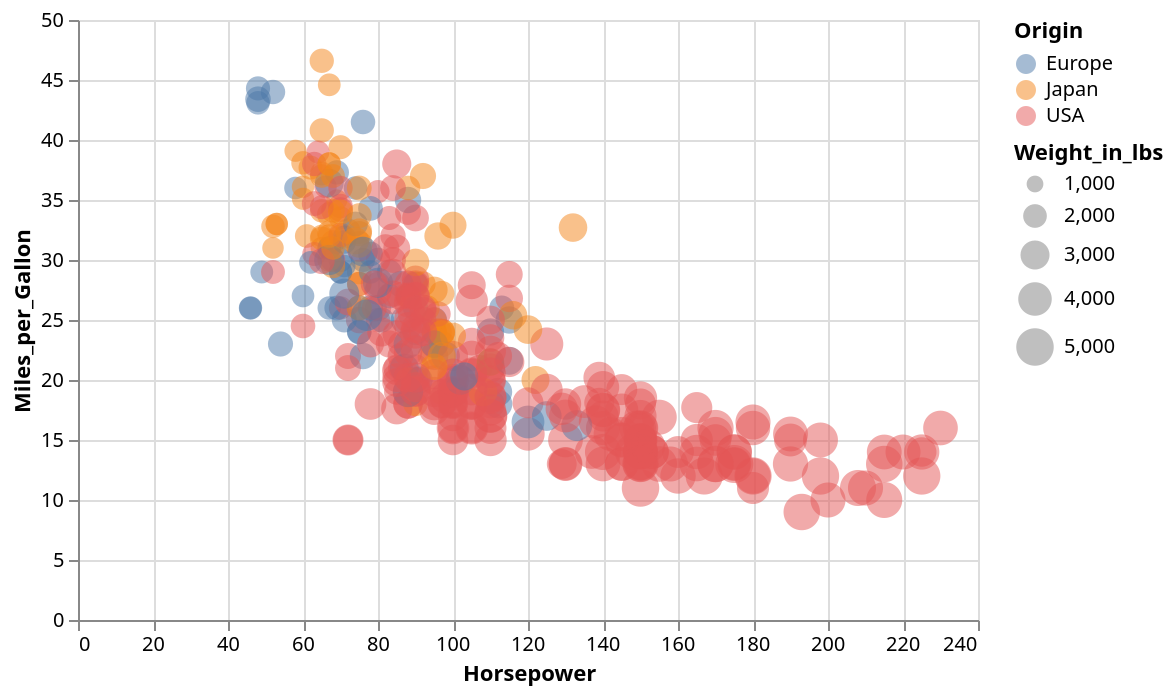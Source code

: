{"mark": "circle", "encoding": {"x": {"field": "Horsepower", "type": "quantitative"}, "y": {"field": "Miles_per_Gallon", "type": "quantitative"}, "color": {"field": "Origin", "type": "nominal"}, "size": {"field": "Weight_in_lbs", "type": "quantitative"}, "opacity": {"value": 0.5}}, "$schema": "https://vega.github.io/schema/vega-lite/v2.json", "width": 450, "height": 300, "selection": {"grid": {"type": "interval", "bind": "scales"}}, "data": {"values": [{"Horsepower": 130.0, "Miles_per_Gallon": 18.0, "Origin": "USA", "Weight_in_lbs": 3504}, {"Horsepower": 165.0, "Miles_per_Gallon": 15.0, "Origin": "USA", "Weight_in_lbs": 3693}, {"Horsepower": 150.0, "Miles_per_Gallon": 18.0, "Origin": "USA", "Weight_in_lbs": 3436}, {"Horsepower": 150.0, "Miles_per_Gallon": 16.0, "Origin": "USA", "Weight_in_lbs": 3433}, {"Horsepower": 140.0, "Miles_per_Gallon": 17.0, "Origin": "USA", "Weight_in_lbs": 3449}, {"Horsepower": 198.0, "Miles_per_Gallon": 15.0, "Origin": "USA", "Weight_in_lbs": 4341}, {"Horsepower": 220.0, "Miles_per_Gallon": 14.0, "Origin": "USA", "Weight_in_lbs": 4354}, {"Horsepower": 215.0, "Miles_per_Gallon": 14.0, "Origin": "USA", "Weight_in_lbs": 4312}, {"Horsepower": 225.0, "Miles_per_Gallon": 14.0, "Origin": "USA", "Weight_in_lbs": 4425}, {"Horsepower": 190.0, "Miles_per_Gallon": 15.0, "Origin": "USA", "Weight_in_lbs": 3850}, {"Horsepower": 115.0, "Miles_per_Gallon": null, "Origin": "Europe", "Weight_in_lbs": 3090}, {"Horsepower": 165.0, "Miles_per_Gallon": null, "Origin": "USA", "Weight_in_lbs": 4142}, {"Horsepower": 153.0, "Miles_per_Gallon": null, "Origin": "USA", "Weight_in_lbs": 4034}, {"Horsepower": 175.0, "Miles_per_Gallon": null, "Origin": "USA", "Weight_in_lbs": 4166}, {"Horsepower": 175.0, "Miles_per_Gallon": null, "Origin": "USA", "Weight_in_lbs": 3850}, {"Horsepower": 170.0, "Miles_per_Gallon": 15.0, "Origin": "USA", "Weight_in_lbs": 3563}, {"Horsepower": 160.0, "Miles_per_Gallon": 14.0, "Origin": "USA", "Weight_in_lbs": 3609}, {"Horsepower": 140.0, "Miles_per_Gallon": null, "Origin": "USA", "Weight_in_lbs": 3353}, {"Horsepower": 150.0, "Miles_per_Gallon": 15.0, "Origin": "USA", "Weight_in_lbs": 3761}, {"Horsepower": 225.0, "Miles_per_Gallon": 14.0, "Origin": "USA", "Weight_in_lbs": 3086}, {"Horsepower": 95.0, "Miles_per_Gallon": 24.0, "Origin": "Japan", "Weight_in_lbs": 2372}, {"Horsepower": 95.0, "Miles_per_Gallon": 22.0, "Origin": "USA", "Weight_in_lbs": 2833}, {"Horsepower": 97.0, "Miles_per_Gallon": 18.0, "Origin": "USA", "Weight_in_lbs": 2774}, {"Horsepower": 85.0, "Miles_per_Gallon": 21.0, "Origin": "USA", "Weight_in_lbs": 2587}, {"Horsepower": 88.0, "Miles_per_Gallon": 27.0, "Origin": "Japan", "Weight_in_lbs": 2130}, {"Horsepower": 46.0, "Miles_per_Gallon": 26.0, "Origin": "Europe", "Weight_in_lbs": 1835}, {"Horsepower": 87.0, "Miles_per_Gallon": 25.0, "Origin": "Europe", "Weight_in_lbs": 2672}, {"Horsepower": 90.0, "Miles_per_Gallon": 24.0, "Origin": "Europe", "Weight_in_lbs": 2430}, {"Horsepower": 95.0, "Miles_per_Gallon": 25.0, "Origin": "Europe", "Weight_in_lbs": 2375}, {"Horsepower": 113.0, "Miles_per_Gallon": 26.0, "Origin": "Europe", "Weight_in_lbs": 2234}, {"Horsepower": 90.0, "Miles_per_Gallon": 21.0, "Origin": "USA", "Weight_in_lbs": 2648}, {"Horsepower": 215.0, "Miles_per_Gallon": 10.0, "Origin": "USA", "Weight_in_lbs": 4615}, {"Horsepower": 200.0, "Miles_per_Gallon": 10.0, "Origin": "USA", "Weight_in_lbs": 4376}, {"Horsepower": 210.0, "Miles_per_Gallon": 11.0, "Origin": "USA", "Weight_in_lbs": 4382}, {"Horsepower": 193.0, "Miles_per_Gallon": 9.0, "Origin": "USA", "Weight_in_lbs": 4732}, {"Horsepower": 88.0, "Miles_per_Gallon": 27.0, "Origin": "Japan", "Weight_in_lbs": 2130}, {"Horsepower": 90.0, "Miles_per_Gallon": 28.0, "Origin": "USA", "Weight_in_lbs": 2264}, {"Horsepower": 95.0, "Miles_per_Gallon": 25.0, "Origin": "Japan", "Weight_in_lbs": 2228}, {"Horsepower": null, "Miles_per_Gallon": 25.0, "Origin": "USA", "Weight_in_lbs": 2046}, {"Horsepower": 48.0, "Miles_per_Gallon": null, "Origin": "Europe", "Weight_in_lbs": 1978}, {"Horsepower": 100.0, "Miles_per_Gallon": 19.0, "Origin": "USA", "Weight_in_lbs": 2634}, {"Horsepower": 105.0, "Miles_per_Gallon": 16.0, "Origin": "USA", "Weight_in_lbs": 3439}, {"Horsepower": 100.0, "Miles_per_Gallon": 17.0, "Origin": "USA", "Weight_in_lbs": 3329}, {"Horsepower": 88.0, "Miles_per_Gallon": 19.0, "Origin": "USA", "Weight_in_lbs": 3302}, {"Horsepower": 100.0, "Miles_per_Gallon": 18.0, "Origin": "USA", "Weight_in_lbs": 3288}, {"Horsepower": 165.0, "Miles_per_Gallon": 14.0, "Origin": "USA", "Weight_in_lbs": 4209}, {"Horsepower": 175.0, "Miles_per_Gallon": 14.0, "Origin": "USA", "Weight_in_lbs": 4464}, {"Horsepower": 153.0, "Miles_per_Gallon": 14.0, "Origin": "USA", "Weight_in_lbs": 4154}, {"Horsepower": 150.0, "Miles_per_Gallon": 14.0, "Origin": "USA", "Weight_in_lbs": 4096}, {"Horsepower": 180.0, "Miles_per_Gallon": 12.0, "Origin": "USA", "Weight_in_lbs": 4955}, {"Horsepower": 170.0, "Miles_per_Gallon": 13.0, "Origin": "USA", "Weight_in_lbs": 4746}, {"Horsepower": 175.0, "Miles_per_Gallon": 13.0, "Origin": "USA", "Weight_in_lbs": 5140}, {"Horsepower": 110.0, "Miles_per_Gallon": 18.0, "Origin": "USA", "Weight_in_lbs": 2962}, {"Horsepower": 72.0, "Miles_per_Gallon": 22.0, "Origin": "USA", "Weight_in_lbs": 2408}, {"Horsepower": 100.0, "Miles_per_Gallon": 19.0, "Origin": "USA", "Weight_in_lbs": 3282}, {"Horsepower": 88.0, "Miles_per_Gallon": 18.0, "Origin": "USA", "Weight_in_lbs": 3139}, {"Horsepower": 86.0, "Miles_per_Gallon": 23.0, "Origin": "USA", "Weight_in_lbs": 2220}, {"Horsepower": 90.0, "Miles_per_Gallon": 28.0, "Origin": "Europe", "Weight_in_lbs": 2123}, {"Horsepower": 70.0, "Miles_per_Gallon": 30.0, "Origin": "Europe", "Weight_in_lbs": 2074}, {"Horsepower": 76.0, "Miles_per_Gallon": 30.0, "Origin": "Europe", "Weight_in_lbs": 2065}, {"Horsepower": 65.0, "Miles_per_Gallon": 31.0, "Origin": "Japan", "Weight_in_lbs": 1773}, {"Horsepower": 69.0, "Miles_per_Gallon": 35.0, "Origin": "Japan", "Weight_in_lbs": 1613}, {"Horsepower": 60.0, "Miles_per_Gallon": 27.0, "Origin": "Europe", "Weight_in_lbs": 1834}, {"Horsepower": 70.0, "Miles_per_Gallon": 26.0, "Origin": "USA", "Weight_in_lbs": 1955}, {"Horsepower": 95.0, "Miles_per_Gallon": 24.0, "Origin": "Japan", "Weight_in_lbs": 2278}, {"Horsepower": 80.0, "Miles_per_Gallon": 25.0, "Origin": "USA", "Weight_in_lbs": 2126}, {"Horsepower": 54.0, "Miles_per_Gallon": 23.0, "Origin": "Europe", "Weight_in_lbs": 2254}, {"Horsepower": 90.0, "Miles_per_Gallon": 20.0, "Origin": "USA", "Weight_in_lbs": 2408}, {"Horsepower": 86.0, "Miles_per_Gallon": 21.0, "Origin": "USA", "Weight_in_lbs": 2226}, {"Horsepower": 165.0, "Miles_per_Gallon": 13.0, "Origin": "USA", "Weight_in_lbs": 4274}, {"Horsepower": 175.0, "Miles_per_Gallon": 14.0, "Origin": "USA", "Weight_in_lbs": 4385}, {"Horsepower": 150.0, "Miles_per_Gallon": 15.0, "Origin": "USA", "Weight_in_lbs": 4135}, {"Horsepower": 153.0, "Miles_per_Gallon": 14.0, "Origin": "USA", "Weight_in_lbs": 4129}, {"Horsepower": 150.0, "Miles_per_Gallon": 17.0, "Origin": "USA", "Weight_in_lbs": 3672}, {"Horsepower": 208.0, "Miles_per_Gallon": 11.0, "Origin": "USA", "Weight_in_lbs": 4633}, {"Horsepower": 155.0, "Miles_per_Gallon": 13.0, "Origin": "USA", "Weight_in_lbs": 4502}, {"Horsepower": 160.0, "Miles_per_Gallon": 12.0, "Origin": "USA", "Weight_in_lbs": 4456}, {"Horsepower": 190.0, "Miles_per_Gallon": 13.0, "Origin": "USA", "Weight_in_lbs": 4422}, {"Horsepower": 97.0, "Miles_per_Gallon": 19.0, "Origin": "Japan", "Weight_in_lbs": 2330}, {"Horsepower": 150.0, "Miles_per_Gallon": 15.0, "Origin": "USA", "Weight_in_lbs": 3892}, {"Horsepower": 130.0, "Miles_per_Gallon": 13.0, "Origin": "USA", "Weight_in_lbs": 4098}, {"Horsepower": 140.0, "Miles_per_Gallon": 13.0, "Origin": "USA", "Weight_in_lbs": 4294}, {"Horsepower": 150.0, "Miles_per_Gallon": 14.0, "Origin": "USA", "Weight_in_lbs": 4077}, {"Horsepower": 112.0, "Miles_per_Gallon": 18.0, "Origin": "Europe", "Weight_in_lbs": 2933}, {"Horsepower": 76.0, "Miles_per_Gallon": 22.0, "Origin": "Europe", "Weight_in_lbs": 2511}, {"Horsepower": 87.0, "Miles_per_Gallon": 21.0, "Origin": "Europe", "Weight_in_lbs": 2979}, {"Horsepower": 69.0, "Miles_per_Gallon": 26.0, "Origin": "Europe", "Weight_in_lbs": 2189}, {"Horsepower": 86.0, "Miles_per_Gallon": 22.0, "Origin": "USA", "Weight_in_lbs": 2395}, {"Horsepower": 92.0, "Miles_per_Gallon": 28.0, "Origin": "Japan", "Weight_in_lbs": 2288}, {"Horsepower": 97.0, "Miles_per_Gallon": 23.0, "Origin": "Japan", "Weight_in_lbs": 2506}, {"Horsepower": 80.0, "Miles_per_Gallon": 28.0, "Origin": "USA", "Weight_in_lbs": 2164}, {"Horsepower": 88.0, "Miles_per_Gallon": 27.0, "Origin": "Japan", "Weight_in_lbs": 2100}, {"Horsepower": 175.0, "Miles_per_Gallon": 13.0, "Origin": "USA", "Weight_in_lbs": 4100}, {"Horsepower": 150.0, "Miles_per_Gallon": 14.0, "Origin": "USA", "Weight_in_lbs": 3672}, {"Horsepower": 145.0, "Miles_per_Gallon": 13.0, "Origin": "USA", "Weight_in_lbs": 3988}, {"Horsepower": 137.0, "Miles_per_Gallon": 14.0, "Origin": "USA", "Weight_in_lbs": 4042}, {"Horsepower": 150.0, "Miles_per_Gallon": 15.0, "Origin": "USA", "Weight_in_lbs": 3777}, {"Horsepower": 198.0, "Miles_per_Gallon": 12.0, "Origin": "USA", "Weight_in_lbs": 4952}, {"Horsepower": 150.0, "Miles_per_Gallon": 13.0, "Origin": "USA", "Weight_in_lbs": 4464}, {"Horsepower": 158.0, "Miles_per_Gallon": 13.0, "Origin": "USA", "Weight_in_lbs": 4363}, {"Horsepower": 150.0, "Miles_per_Gallon": 14.0, "Origin": "USA", "Weight_in_lbs": 4237}, {"Horsepower": 215.0, "Miles_per_Gallon": 13.0, "Origin": "USA", "Weight_in_lbs": 4735}, {"Horsepower": 225.0, "Miles_per_Gallon": 12.0, "Origin": "USA", "Weight_in_lbs": 4951}, {"Horsepower": 175.0, "Miles_per_Gallon": 13.0, "Origin": "USA", "Weight_in_lbs": 3821}, {"Horsepower": 105.0, "Miles_per_Gallon": 18.0, "Origin": "USA", "Weight_in_lbs": 3121}, {"Horsepower": 100.0, "Miles_per_Gallon": 16.0, "Origin": "USA", "Weight_in_lbs": 3278}, {"Horsepower": 100.0, "Miles_per_Gallon": 18.0, "Origin": "USA", "Weight_in_lbs": 2945}, {"Horsepower": 88.0, "Miles_per_Gallon": 18.0, "Origin": "USA", "Weight_in_lbs": 3021}, {"Horsepower": 95.0, "Miles_per_Gallon": 23.0, "Origin": "USA", "Weight_in_lbs": 2904}, {"Horsepower": 46.0, "Miles_per_Gallon": 26.0, "Origin": "Europe", "Weight_in_lbs": 1950}, {"Horsepower": 150.0, "Miles_per_Gallon": 11.0, "Origin": "USA", "Weight_in_lbs": 4997}, {"Horsepower": 167.0, "Miles_per_Gallon": 12.0, "Origin": "USA", "Weight_in_lbs": 4906}, {"Horsepower": 170.0, "Miles_per_Gallon": 13.0, "Origin": "USA", "Weight_in_lbs": 4654}, {"Horsepower": 180.0, "Miles_per_Gallon": 12.0, "Origin": "USA", "Weight_in_lbs": 4499}, {"Horsepower": 100.0, "Miles_per_Gallon": 18.0, "Origin": "USA", "Weight_in_lbs": 2789}, {"Horsepower": 88.0, "Miles_per_Gallon": 20.0, "Origin": "Japan", "Weight_in_lbs": 2279}, {"Horsepower": 72.0, "Miles_per_Gallon": 21.0, "Origin": "USA", "Weight_in_lbs": 2401}, {"Horsepower": 94.0, "Miles_per_Gallon": 22.0, "Origin": "Japan", "Weight_in_lbs": 2379}, {"Horsepower": 90.0, "Miles_per_Gallon": 18.0, "Origin": "Japan", "Weight_in_lbs": 2124}, {"Horsepower": 85.0, "Miles_per_Gallon": 19.0, "Origin": "USA", "Weight_in_lbs": 2310}, {"Horsepower": 107.0, "Miles_per_Gallon": 21.0, "Origin": "USA", "Weight_in_lbs": 2472}, {"Horsepower": 90.0, "Miles_per_Gallon": 26.0, "Origin": "Europe", "Weight_in_lbs": 2265}, {"Horsepower": 145.0, "Miles_per_Gallon": 15.0, "Origin": "USA", "Weight_in_lbs": 4082}, {"Horsepower": 230.0, "Miles_per_Gallon": 16.0, "Origin": "USA", "Weight_in_lbs": 4278}, {"Horsepower": 49.0, "Miles_per_Gallon": 29.0, "Origin": "Europe", "Weight_in_lbs": 1867}, {"Horsepower": 75.0, "Miles_per_Gallon": 24.0, "Origin": "Europe", "Weight_in_lbs": 2158}, {"Horsepower": 91.0, "Miles_per_Gallon": 20.0, "Origin": "Europe", "Weight_in_lbs": 2582}, {"Horsepower": 112.0, "Miles_per_Gallon": 19.0, "Origin": "Europe", "Weight_in_lbs": 2868}, {"Horsepower": 150.0, "Miles_per_Gallon": 15.0, "Origin": "USA", "Weight_in_lbs": 3399}, {"Horsepower": 110.0, "Miles_per_Gallon": 24.0, "Origin": "Europe", "Weight_in_lbs": 2660}, {"Horsepower": 122.0, "Miles_per_Gallon": 20.0, "Origin": "Japan", "Weight_in_lbs": 2807}, {"Horsepower": 180.0, "Miles_per_Gallon": 11.0, "Origin": "USA", "Weight_in_lbs": 3664}, {"Horsepower": 95.0, "Miles_per_Gallon": 20.0, "Origin": "USA", "Weight_in_lbs": 3102}, {"Horsepower": null, "Miles_per_Gallon": 21.0, "Origin": "USA", "Weight_in_lbs": 2875}, {"Horsepower": 100.0, "Miles_per_Gallon": 19.0, "Origin": "USA", "Weight_in_lbs": 2901}, {"Horsepower": 100.0, "Miles_per_Gallon": 15.0, "Origin": "USA", "Weight_in_lbs": 3336}, {"Horsepower": 67.0, "Miles_per_Gallon": 31.0, "Origin": "Japan", "Weight_in_lbs": 1950}, {"Horsepower": 80.0, "Miles_per_Gallon": 26.0, "Origin": "USA", "Weight_in_lbs": 2451}, {"Horsepower": 65.0, "Miles_per_Gallon": 32.0, "Origin": "Japan", "Weight_in_lbs": 1836}, {"Horsepower": 75.0, "Miles_per_Gallon": 25.0, "Origin": "USA", "Weight_in_lbs": 2542}, {"Horsepower": 100.0, "Miles_per_Gallon": 16.0, "Origin": "USA", "Weight_in_lbs": 3781}, {"Horsepower": 110.0, "Miles_per_Gallon": 16.0, "Origin": "USA", "Weight_in_lbs": 3632}, {"Horsepower": 105.0, "Miles_per_Gallon": 18.0, "Origin": "USA", "Weight_in_lbs": 3613}, {"Horsepower": 140.0, "Miles_per_Gallon": 16.0, "Origin": "USA", "Weight_in_lbs": 4141}, {"Horsepower": 150.0, "Miles_per_Gallon": 13.0, "Origin": "USA", "Weight_in_lbs": 4699}, {"Horsepower": 150.0, "Miles_per_Gallon": 14.0, "Origin": "USA", "Weight_in_lbs": 4457}, {"Horsepower": 140.0, "Miles_per_Gallon": 14.0, "Origin": "USA", "Weight_in_lbs": 4638}, {"Horsepower": 150.0, "Miles_per_Gallon": 14.0, "Origin": "USA", "Weight_in_lbs": 4257}, {"Horsepower": 83.0, "Miles_per_Gallon": 29.0, "Origin": "Europe", "Weight_in_lbs": 2219}, {"Horsepower": 67.0, "Miles_per_Gallon": 26.0, "Origin": "Europe", "Weight_in_lbs": 1963}, {"Horsepower": 78.0, "Miles_per_Gallon": 26.0, "Origin": "Europe", "Weight_in_lbs": 2300}, {"Horsepower": 52.0, "Miles_per_Gallon": 31.0, "Origin": "Japan", "Weight_in_lbs": 1649}, {"Horsepower": 61.0, "Miles_per_Gallon": 32.0, "Origin": "Japan", "Weight_in_lbs": 2003}, {"Horsepower": 75.0, "Miles_per_Gallon": 28.0, "Origin": "USA", "Weight_in_lbs": 2125}, {"Horsepower": 75.0, "Miles_per_Gallon": 24.0, "Origin": "Europe", "Weight_in_lbs": 2108}, {"Horsepower": 75.0, "Miles_per_Gallon": 26.0, "Origin": "Europe", "Weight_in_lbs": 2246}, {"Horsepower": 97.0, "Miles_per_Gallon": 24.0, "Origin": "Japan", "Weight_in_lbs": 2489}, {"Horsepower": 93.0, "Miles_per_Gallon": 26.0, "Origin": "Japan", "Weight_in_lbs": 2391}, {"Horsepower": 67.0, "Miles_per_Gallon": 31.0, "Origin": "Europe", "Weight_in_lbs": 2000}, {"Horsepower": 95.0, "Miles_per_Gallon": 19.0, "Origin": "USA", "Weight_in_lbs": 3264}, {"Horsepower": 105.0, "Miles_per_Gallon": 18.0, "Origin": "USA", "Weight_in_lbs": 3459}, {"Horsepower": 72.0, "Miles_per_Gallon": 15.0, "Origin": "USA", "Weight_in_lbs": 3432}, {"Horsepower": 72.0, "Miles_per_Gallon": 15.0, "Origin": "USA", "Weight_in_lbs": 3158}, {"Horsepower": 170.0, "Miles_per_Gallon": 16.0, "Origin": "USA", "Weight_in_lbs": 4668}, {"Horsepower": 145.0, "Miles_per_Gallon": 15.0, "Origin": "USA", "Weight_in_lbs": 4440}, {"Horsepower": 150.0, "Miles_per_Gallon": 16.0, "Origin": "USA", "Weight_in_lbs": 4498}, {"Horsepower": 148.0, "Miles_per_Gallon": 14.0, "Origin": "USA", "Weight_in_lbs": 4657}, {"Horsepower": 110.0, "Miles_per_Gallon": 17.0, "Origin": "USA", "Weight_in_lbs": 3907}, {"Horsepower": 105.0, "Miles_per_Gallon": 16.0, "Origin": "USA", "Weight_in_lbs": 3897}, {"Horsepower": 110.0, "Miles_per_Gallon": 15.0, "Origin": "USA", "Weight_in_lbs": 3730}, {"Horsepower": 95.0, "Miles_per_Gallon": 18.0, "Origin": "USA", "Weight_in_lbs": 3785}, {"Horsepower": 110.0, "Miles_per_Gallon": 21.0, "Origin": "USA", "Weight_in_lbs": 3039}, {"Horsepower": 110.0, "Miles_per_Gallon": 20.0, "Origin": "USA", "Weight_in_lbs": 3221}, {"Horsepower": 129.0, "Miles_per_Gallon": 13.0, "Origin": "USA", "Weight_in_lbs": 3169}, {"Horsepower": 75.0, "Miles_per_Gallon": 29.0, "Origin": "Japan", "Weight_in_lbs": 2171}, {"Horsepower": 83.0, "Miles_per_Gallon": 23.0, "Origin": "USA", "Weight_in_lbs": 2639}, {"Horsepower": 100.0, "Miles_per_Gallon": 20.0, "Origin": "USA", "Weight_in_lbs": 2914}, {"Horsepower": 78.0, "Miles_per_Gallon": 23.0, "Origin": "USA", "Weight_in_lbs": 2592}, {"Horsepower": 96.0, "Miles_per_Gallon": 24.0, "Origin": "Japan", "Weight_in_lbs": 2702}, {"Horsepower": 71.0, "Miles_per_Gallon": 25.0, "Origin": "Europe", "Weight_in_lbs": 2223}, {"Horsepower": 97.0, "Miles_per_Gallon": 24.0, "Origin": "Japan", "Weight_in_lbs": 2545}, {"Horsepower": 97.0, "Miles_per_Gallon": 18.0, "Origin": "USA", "Weight_in_lbs": 2984}, {"Horsepower": 70.0, "Miles_per_Gallon": 29.0, "Origin": "Europe", "Weight_in_lbs": 1937}, {"Horsepower": 90.0, "Miles_per_Gallon": 19.0, "Origin": "USA", "Weight_in_lbs": 3211}, {"Horsepower": 95.0, "Miles_per_Gallon": 23.0, "Origin": "Europe", "Weight_in_lbs": 2694}, {"Horsepower": 88.0, "Miles_per_Gallon": 23.0, "Origin": "Europe", "Weight_in_lbs": 2957}, {"Horsepower": 98.0, "Miles_per_Gallon": 22.0, "Origin": "Europe", "Weight_in_lbs": 2945}, {"Horsepower": 115.0, "Miles_per_Gallon": 25.0, "Origin": "Europe", "Weight_in_lbs": 2671}, {"Horsepower": 53.0, "Miles_per_Gallon": 33.0, "Origin": "Japan", "Weight_in_lbs": 1795}, {"Horsepower": 86.0, "Miles_per_Gallon": 28.0, "Origin": "Europe", "Weight_in_lbs": 2464}, {"Horsepower": 81.0, "Miles_per_Gallon": 25.0, "Origin": "Europe", "Weight_in_lbs": 2220}, {"Horsepower": 92.0, "Miles_per_Gallon": 25.0, "Origin": "USA", "Weight_in_lbs": 2572}, {"Horsepower": 79.0, "Miles_per_Gallon": 26.0, "Origin": "USA", "Weight_in_lbs": 2255}, {"Horsepower": 83.0, "Miles_per_Gallon": 27.0, "Origin": "Europe", "Weight_in_lbs": 2202}, {"Horsepower": 140.0, "Miles_per_Gallon": 17.5, "Origin": "USA", "Weight_in_lbs": 4215}, {"Horsepower": 150.0, "Miles_per_Gallon": 16.0, "Origin": "USA", "Weight_in_lbs": 4190}, {"Horsepower": 120.0, "Miles_per_Gallon": 15.5, "Origin": "USA", "Weight_in_lbs": 3962}, {"Horsepower": 152.0, "Miles_per_Gallon": 14.5, "Origin": "USA", "Weight_in_lbs": 4215}, {"Horsepower": 100.0, "Miles_per_Gallon": 22.0, "Origin": "USA", "Weight_in_lbs": 3233}, {"Horsepower": 105.0, "Miles_per_Gallon": 22.0, "Origin": "USA", "Weight_in_lbs": 3353}, {"Horsepower": 81.0, "Miles_per_Gallon": 24.0, "Origin": "USA", "Weight_in_lbs": 3012}, {"Horsepower": 90.0, "Miles_per_Gallon": 22.5, "Origin": "USA", "Weight_in_lbs": 3085}, {"Horsepower": 52.0, "Miles_per_Gallon": 29.0, "Origin": "USA", "Weight_in_lbs": 2035}, {"Horsepower": 60.0, "Miles_per_Gallon": 24.5, "Origin": "USA", "Weight_in_lbs": 2164}, {"Horsepower": 70.0, "Miles_per_Gallon": 29.0, "Origin": "Europe", "Weight_in_lbs": 1937}, {"Horsepower": 53.0, "Miles_per_Gallon": 33.0, "Origin": "Japan", "Weight_in_lbs": 1795}, {"Horsepower": 100.0, "Miles_per_Gallon": 20.0, "Origin": "USA", "Weight_in_lbs": 3651}, {"Horsepower": 78.0, "Miles_per_Gallon": 18.0, "Origin": "USA", "Weight_in_lbs": 3574}, {"Horsepower": 110.0, "Miles_per_Gallon": 18.5, "Origin": "USA", "Weight_in_lbs": 3645}, {"Horsepower": 95.0, "Miles_per_Gallon": 17.5, "Origin": "USA", "Weight_in_lbs": 3193}, {"Horsepower": 71.0, "Miles_per_Gallon": 29.5, "Origin": "Europe", "Weight_in_lbs": 1825}, {"Horsepower": 70.0, "Miles_per_Gallon": 32.0, "Origin": "Japan", "Weight_in_lbs": 1990}, {"Horsepower": 75.0, "Miles_per_Gallon": 28.0, "Origin": "Japan", "Weight_in_lbs": 2155}, {"Horsepower": 72.0, "Miles_per_Gallon": 26.5, "Origin": "USA", "Weight_in_lbs": 2565}, {"Horsepower": 102.0, "Miles_per_Gallon": 20.0, "Origin": "Europe", "Weight_in_lbs": 3150}, {"Horsepower": 150.0, "Miles_per_Gallon": 13.0, "Origin": "USA", "Weight_in_lbs": 3940}, {"Horsepower": 88.0, "Miles_per_Gallon": 19.0, "Origin": "Europe", "Weight_in_lbs": 3270}, {"Horsepower": 108.0, "Miles_per_Gallon": 19.0, "Origin": "Japan", "Weight_in_lbs": 2930}, {"Horsepower": 120.0, "Miles_per_Gallon": 16.5, "Origin": "Europe", "Weight_in_lbs": 3820}, {"Horsepower": 180.0, "Miles_per_Gallon": 16.5, "Origin": "USA", "Weight_in_lbs": 4380}, {"Horsepower": 145.0, "Miles_per_Gallon": 13.0, "Origin": "USA", "Weight_in_lbs": 4055}, {"Horsepower": 130.0, "Miles_per_Gallon": 13.0, "Origin": "USA", "Weight_in_lbs": 3870}, {"Horsepower": 150.0, "Miles_per_Gallon": 13.0, "Origin": "USA", "Weight_in_lbs": 3755}, {"Horsepower": 68.0, "Miles_per_Gallon": 31.5, "Origin": "Japan", "Weight_in_lbs": 2045}, {"Horsepower": 80.0, "Miles_per_Gallon": 30.0, "Origin": "USA", "Weight_in_lbs": 2155}, {"Horsepower": 58.0, "Miles_per_Gallon": 36.0, "Origin": "Europe", "Weight_in_lbs": 1825}, {"Horsepower": 96.0, "Miles_per_Gallon": 25.5, "Origin": "USA", "Weight_in_lbs": 2300}, {"Horsepower": 70.0, "Miles_per_Gallon": 33.5, "Origin": "Japan", "Weight_in_lbs": 1945}, {"Horsepower": 145.0, "Miles_per_Gallon": 17.5, "Origin": "USA", "Weight_in_lbs": 3880}, {"Horsepower": 110.0, "Miles_per_Gallon": 17.0, "Origin": "USA", "Weight_in_lbs": 4060}, {"Horsepower": 145.0, "Miles_per_Gallon": 15.5, "Origin": "USA", "Weight_in_lbs": 4140}, {"Horsepower": 130.0, "Miles_per_Gallon": 15.0, "Origin": "USA", "Weight_in_lbs": 4295}, {"Horsepower": 110.0, "Miles_per_Gallon": 17.5, "Origin": "USA", "Weight_in_lbs": 3520}, {"Horsepower": 105.0, "Miles_per_Gallon": 20.5, "Origin": "USA", "Weight_in_lbs": 3425}, {"Horsepower": 100.0, "Miles_per_Gallon": 19.0, "Origin": "USA", "Weight_in_lbs": 3630}, {"Horsepower": 98.0, "Miles_per_Gallon": 18.5, "Origin": "USA", "Weight_in_lbs": 3525}, {"Horsepower": 180.0, "Miles_per_Gallon": 16.0, "Origin": "USA", "Weight_in_lbs": 4220}, {"Horsepower": 170.0, "Miles_per_Gallon": 15.5, "Origin": "USA", "Weight_in_lbs": 4165}, {"Horsepower": 190.0, "Miles_per_Gallon": 15.5, "Origin": "USA", "Weight_in_lbs": 4325}, {"Horsepower": 149.0, "Miles_per_Gallon": 16.0, "Origin": "USA", "Weight_in_lbs": 4335}, {"Horsepower": 78.0, "Miles_per_Gallon": 29.0, "Origin": "Europe", "Weight_in_lbs": 1940}, {"Horsepower": 88.0, "Miles_per_Gallon": 24.5, "Origin": "USA", "Weight_in_lbs": 2740}, {"Horsepower": 75.0, "Miles_per_Gallon": 26.0, "Origin": "Japan", "Weight_in_lbs": 2265}, {"Horsepower": 89.0, "Miles_per_Gallon": 25.5, "Origin": "USA", "Weight_in_lbs": 2755}, {"Horsepower": 63.0, "Miles_per_Gallon": 30.5, "Origin": "USA", "Weight_in_lbs": 2051}, {"Horsepower": 83.0, "Miles_per_Gallon": 33.5, "Origin": "USA", "Weight_in_lbs": 2075}, {"Horsepower": 67.0, "Miles_per_Gallon": 30.0, "Origin": "Japan", "Weight_in_lbs": 1985}, {"Horsepower": 78.0, "Miles_per_Gallon": 30.5, "Origin": "Europe", "Weight_in_lbs": 2190}, {"Horsepower": 97.0, "Miles_per_Gallon": 22.0, "Origin": "Japan", "Weight_in_lbs": 2815}, {"Horsepower": 110.0, "Miles_per_Gallon": 21.5, "Origin": "Europe", "Weight_in_lbs": 2600}, {"Horsepower": 110.0, "Miles_per_Gallon": 21.5, "Origin": "Japan", "Weight_in_lbs": 2720}, {"Horsepower": 48.0, "Miles_per_Gallon": 43.1, "Origin": "Europe", "Weight_in_lbs": 1985}, {"Horsepower": 66.0, "Miles_per_Gallon": 36.1, "Origin": "USA", "Weight_in_lbs": 1800}, {"Horsepower": 52.0, "Miles_per_Gallon": 32.8, "Origin": "Japan", "Weight_in_lbs": 1985}, {"Horsepower": 70.0, "Miles_per_Gallon": 39.4, "Origin": "Japan", "Weight_in_lbs": 2070}, {"Horsepower": 60.0, "Miles_per_Gallon": 36.1, "Origin": "Japan", "Weight_in_lbs": 1800}, {"Horsepower": 110.0, "Miles_per_Gallon": 19.9, "Origin": "USA", "Weight_in_lbs": 3365}, {"Horsepower": 140.0, "Miles_per_Gallon": 19.4, "Origin": "USA", "Weight_in_lbs": 3735}, {"Horsepower": 139.0, "Miles_per_Gallon": 20.2, "Origin": "USA", "Weight_in_lbs": 3570}, {"Horsepower": 105.0, "Miles_per_Gallon": 19.2, "Origin": "USA", "Weight_in_lbs": 3535}, {"Horsepower": 95.0, "Miles_per_Gallon": 20.5, "Origin": "USA", "Weight_in_lbs": 3155}, {"Horsepower": 85.0, "Miles_per_Gallon": 20.2, "Origin": "USA", "Weight_in_lbs": 2965}, {"Horsepower": 88.0, "Miles_per_Gallon": 25.1, "Origin": "USA", "Weight_in_lbs": 2720}, {"Horsepower": 100.0, "Miles_per_Gallon": 20.5, "Origin": "USA", "Weight_in_lbs": 3430}, {"Horsepower": 90.0, "Miles_per_Gallon": 19.4, "Origin": "USA", "Weight_in_lbs": 3210}, {"Horsepower": 105.0, "Miles_per_Gallon": 20.6, "Origin": "USA", "Weight_in_lbs": 3380}, {"Horsepower": 85.0, "Miles_per_Gallon": 20.8, "Origin": "USA", "Weight_in_lbs": 3070}, {"Horsepower": 110.0, "Miles_per_Gallon": 18.6, "Origin": "USA", "Weight_in_lbs": 3620}, {"Horsepower": 120.0, "Miles_per_Gallon": 18.1, "Origin": "USA", "Weight_in_lbs": 3410}, {"Horsepower": 145.0, "Miles_per_Gallon": 19.2, "Origin": "USA", "Weight_in_lbs": 3425}, {"Horsepower": 165.0, "Miles_per_Gallon": 17.7, "Origin": "USA", "Weight_in_lbs": 3445}, {"Horsepower": 139.0, "Miles_per_Gallon": 18.1, "Origin": "USA", "Weight_in_lbs": 3205}, {"Horsepower": 140.0, "Miles_per_Gallon": 17.5, "Origin": "USA", "Weight_in_lbs": 4080}, {"Horsepower": 68.0, "Miles_per_Gallon": 30.0, "Origin": "USA", "Weight_in_lbs": 2155}, {"Horsepower": 95.0, "Miles_per_Gallon": 27.5, "Origin": "Japan", "Weight_in_lbs": 2560}, {"Horsepower": 97.0, "Miles_per_Gallon": 27.2, "Origin": "Japan", "Weight_in_lbs": 2300}, {"Horsepower": 75.0, "Miles_per_Gallon": 30.9, "Origin": "USA", "Weight_in_lbs": 2230}, {"Horsepower": 95.0, "Miles_per_Gallon": 21.1, "Origin": "Japan", "Weight_in_lbs": 2515}, {"Horsepower": 105.0, "Miles_per_Gallon": 23.2, "Origin": "USA", "Weight_in_lbs": 2745}, {"Horsepower": 85.0, "Miles_per_Gallon": 23.8, "Origin": "USA", "Weight_in_lbs": 2855}, {"Horsepower": 97.0, "Miles_per_Gallon": 23.9, "Origin": "Japan", "Weight_in_lbs": 2405}, {"Horsepower": 103.0, "Miles_per_Gallon": 20.3, "Origin": "Europe", "Weight_in_lbs": 2830}, {"Horsepower": 125.0, "Miles_per_Gallon": 17.0, "Origin": "Europe", "Weight_in_lbs": 3140}, {"Horsepower": 115.0, "Miles_per_Gallon": 21.6, "Origin": "Europe", "Weight_in_lbs": 2795}, {"Horsepower": 133.0, "Miles_per_Gallon": 16.2, "Origin": "Europe", "Weight_in_lbs": 3410}, {"Horsepower": 71.0, "Miles_per_Gallon": 31.5, "Origin": "Europe", "Weight_in_lbs": 1990}, {"Horsepower": 68.0, "Miles_per_Gallon": 29.5, "Origin": "Japan", "Weight_in_lbs": 2135}, {"Horsepower": 115.0, "Miles_per_Gallon": 21.5, "Origin": "USA", "Weight_in_lbs": 3245}, {"Horsepower": 85.0, "Miles_per_Gallon": 19.8, "Origin": "USA", "Weight_in_lbs": 2990}, {"Horsepower": 88.0, "Miles_per_Gallon": 22.3, "Origin": "USA", "Weight_in_lbs": 2890}, {"Horsepower": 90.0, "Miles_per_Gallon": 20.2, "Origin": "USA", "Weight_in_lbs": 3265}, {"Horsepower": 110.0, "Miles_per_Gallon": 20.6, "Origin": "USA", "Weight_in_lbs": 3360}, {"Horsepower": 130.0, "Miles_per_Gallon": 17.0, "Origin": "USA", "Weight_in_lbs": 3840}, {"Horsepower": 129.0, "Miles_per_Gallon": 17.6, "Origin": "USA", "Weight_in_lbs": 3725}, {"Horsepower": 138.0, "Miles_per_Gallon": 16.5, "Origin": "USA", "Weight_in_lbs": 3955}, {"Horsepower": 135.0, "Miles_per_Gallon": 18.2, "Origin": "USA", "Weight_in_lbs": 3830}, {"Horsepower": 155.0, "Miles_per_Gallon": 16.9, "Origin": "USA", "Weight_in_lbs": 4360}, {"Horsepower": 142.0, "Miles_per_Gallon": 15.5, "Origin": "USA", "Weight_in_lbs": 4054}, {"Horsepower": 125.0, "Miles_per_Gallon": 19.2, "Origin": "USA", "Weight_in_lbs": 3605}, {"Horsepower": 150.0, "Miles_per_Gallon": 18.5, "Origin": "USA", "Weight_in_lbs": 3940}, {"Horsepower": 71.0, "Miles_per_Gallon": 31.9, "Origin": "Europe", "Weight_in_lbs": 1925}, {"Horsepower": 65.0, "Miles_per_Gallon": 34.1, "Origin": "Japan", "Weight_in_lbs": 1975}, {"Horsepower": 80.0, "Miles_per_Gallon": 35.7, "Origin": "USA", "Weight_in_lbs": 1915}, {"Horsepower": 80.0, "Miles_per_Gallon": 27.4, "Origin": "USA", "Weight_in_lbs": 2670}, {"Horsepower": 77.0, "Miles_per_Gallon": 25.4, "Origin": "Europe", "Weight_in_lbs": 3530}, {"Horsepower": 125.0, "Miles_per_Gallon": 23.0, "Origin": "USA", "Weight_in_lbs": 3900}, {"Horsepower": 71.0, "Miles_per_Gallon": 27.2, "Origin": "Europe", "Weight_in_lbs": 3190}, {"Horsepower": 90.0, "Miles_per_Gallon": 23.9, "Origin": "USA", "Weight_in_lbs": 3420}, {"Horsepower": 70.0, "Miles_per_Gallon": 34.2, "Origin": "USA", "Weight_in_lbs": 2200}, {"Horsepower": 70.0, "Miles_per_Gallon": 34.5, "Origin": "USA", "Weight_in_lbs": 2150}, {"Horsepower": 65.0, "Miles_per_Gallon": 31.8, "Origin": "Japan", "Weight_in_lbs": 2020}, {"Horsepower": 69.0, "Miles_per_Gallon": 37.3, "Origin": "Europe", "Weight_in_lbs": 2130}, {"Horsepower": 90.0, "Miles_per_Gallon": 28.4, "Origin": "USA", "Weight_in_lbs": 2670}, {"Horsepower": 115.0, "Miles_per_Gallon": 28.8, "Origin": "USA", "Weight_in_lbs": 2595}, {"Horsepower": 115.0, "Miles_per_Gallon": 26.8, "Origin": "USA", "Weight_in_lbs": 2700}, {"Horsepower": 90.0, "Miles_per_Gallon": 33.5, "Origin": "USA", "Weight_in_lbs": 2556}, {"Horsepower": 76.0, "Miles_per_Gallon": 41.5, "Origin": "Europe", "Weight_in_lbs": 2144}, {"Horsepower": 60.0, "Miles_per_Gallon": 38.1, "Origin": "Japan", "Weight_in_lbs": 1968}, {"Horsepower": 70.0, "Miles_per_Gallon": 32.1, "Origin": "USA", "Weight_in_lbs": 2120}, {"Horsepower": 65.0, "Miles_per_Gallon": 37.2, "Origin": "Japan", "Weight_in_lbs": 2019}, {"Horsepower": 90.0, "Miles_per_Gallon": 28.0, "Origin": "USA", "Weight_in_lbs": 2678}, {"Horsepower": 88.0, "Miles_per_Gallon": 26.4, "Origin": "USA", "Weight_in_lbs": 2870}, {"Horsepower": 90.0, "Miles_per_Gallon": 24.3, "Origin": "USA", "Weight_in_lbs": 3003}, {"Horsepower": 90.0, "Miles_per_Gallon": 19.1, "Origin": "USA", "Weight_in_lbs": 3381}, {"Horsepower": 78.0, "Miles_per_Gallon": 34.3, "Origin": "Europe", "Weight_in_lbs": 2188}, {"Horsepower": 90.0, "Miles_per_Gallon": 29.8, "Origin": "Japan", "Weight_in_lbs": 2711}, {"Horsepower": 75.0, "Miles_per_Gallon": 31.3, "Origin": "Japan", "Weight_in_lbs": 2542}, {"Horsepower": 92.0, "Miles_per_Gallon": 37.0, "Origin": "Japan", "Weight_in_lbs": 2434}, {"Horsepower": 75.0, "Miles_per_Gallon": 32.2, "Origin": "Japan", "Weight_in_lbs": 2265}, {"Horsepower": 65.0, "Miles_per_Gallon": 46.6, "Origin": "Japan", "Weight_in_lbs": 2110}, {"Horsepower": 105.0, "Miles_per_Gallon": 27.9, "Origin": "USA", "Weight_in_lbs": 2800}, {"Horsepower": 65.0, "Miles_per_Gallon": 40.8, "Origin": "Japan", "Weight_in_lbs": 2110}, {"Horsepower": 48.0, "Miles_per_Gallon": 44.3, "Origin": "Europe", "Weight_in_lbs": 2085}, {"Horsepower": 48.0, "Miles_per_Gallon": 43.4, "Origin": "Europe", "Weight_in_lbs": 2335}, {"Horsepower": 67.0, "Miles_per_Gallon": 36.4, "Origin": "Europe", "Weight_in_lbs": 2950}, {"Horsepower": 67.0, "Miles_per_Gallon": 30.0, "Origin": "Europe", "Weight_in_lbs": 3250}, {"Horsepower": 67.0, "Miles_per_Gallon": 44.6, "Origin": "Japan", "Weight_in_lbs": 1850}, {"Horsepower": null, "Miles_per_Gallon": 40.9, "Origin": "Europe", "Weight_in_lbs": 1835}, {"Horsepower": 67.0, "Miles_per_Gallon": 33.8, "Origin": "Japan", "Weight_in_lbs": 2145}, {"Horsepower": 62.0, "Miles_per_Gallon": 29.8, "Origin": "Europe", "Weight_in_lbs": 1845}, {"Horsepower": 132.0, "Miles_per_Gallon": 32.7, "Origin": "Japan", "Weight_in_lbs": 2910}, {"Horsepower": 100.0, "Miles_per_Gallon": 23.7, "Origin": "Japan", "Weight_in_lbs": 2420}, {"Horsepower": 88.0, "Miles_per_Gallon": 35.0, "Origin": "Europe", "Weight_in_lbs": 2500}, {"Horsepower": null, "Miles_per_Gallon": 23.6, "Origin": "USA", "Weight_in_lbs": 2905}, {"Horsepower": 72.0, "Miles_per_Gallon": 32.4, "Origin": "Japan", "Weight_in_lbs": 2290}, {"Horsepower": 84.0, "Miles_per_Gallon": 27.2, "Origin": "USA", "Weight_in_lbs": 2490}, {"Horsepower": 84.0, "Miles_per_Gallon": 26.6, "Origin": "USA", "Weight_in_lbs": 2635}, {"Horsepower": 92.0, "Miles_per_Gallon": 25.8, "Origin": "USA", "Weight_in_lbs": 2620}, {"Horsepower": 110.0, "Miles_per_Gallon": 23.5, "Origin": "USA", "Weight_in_lbs": 2725}, {"Horsepower": 84.0, "Miles_per_Gallon": 30.0, "Origin": "USA", "Weight_in_lbs": 2385}, {"Horsepower": 58.0, "Miles_per_Gallon": 39.1, "Origin": "Japan", "Weight_in_lbs": 1755}, {"Horsepower": 64.0, "Miles_per_Gallon": 39.0, "Origin": "USA", "Weight_in_lbs": 1875}, {"Horsepower": 60.0, "Miles_per_Gallon": 35.1, "Origin": "Japan", "Weight_in_lbs": 1760}, {"Horsepower": 67.0, "Miles_per_Gallon": 32.3, "Origin": "Japan", "Weight_in_lbs": 2065}, {"Horsepower": 65.0, "Miles_per_Gallon": 37.0, "Origin": "Japan", "Weight_in_lbs": 1975}, {"Horsepower": 62.0, "Miles_per_Gallon": 37.7, "Origin": "Japan", "Weight_in_lbs": 2050}, {"Horsepower": 68.0, "Miles_per_Gallon": 34.1, "Origin": "Japan", "Weight_in_lbs": 1985}, {"Horsepower": 63.0, "Miles_per_Gallon": 34.7, "Origin": "USA", "Weight_in_lbs": 2215}, {"Horsepower": 65.0, "Miles_per_Gallon": 34.4, "Origin": "USA", "Weight_in_lbs": 2045}, {"Horsepower": 65.0, "Miles_per_Gallon": 29.9, "Origin": "USA", "Weight_in_lbs": 2380}, {"Horsepower": 74.0, "Miles_per_Gallon": 33.0, "Origin": "Europe", "Weight_in_lbs": 2190}, {"Horsepower": null, "Miles_per_Gallon": 34.5, "Origin": "Europe", "Weight_in_lbs": 2320}, {"Horsepower": 75.0, "Miles_per_Gallon": 33.7, "Origin": "Japan", "Weight_in_lbs": 2210}, {"Horsepower": 75.0, "Miles_per_Gallon": 32.4, "Origin": "Japan", "Weight_in_lbs": 2350}, {"Horsepower": 100.0, "Miles_per_Gallon": 32.9, "Origin": "Japan", "Weight_in_lbs": 2615}, {"Horsepower": 74.0, "Miles_per_Gallon": 31.6, "Origin": "Japan", "Weight_in_lbs": 2635}, {"Horsepower": 80.0, "Miles_per_Gallon": 28.1, "Origin": "Europe", "Weight_in_lbs": 3230}, {"Horsepower": 110.0, "Miles_per_Gallon": null, "Origin": "Europe", "Weight_in_lbs": 2800}, {"Horsepower": 76.0, "Miles_per_Gallon": 30.7, "Origin": "Europe", "Weight_in_lbs": 3160}, {"Horsepower": 116.0, "Miles_per_Gallon": 25.4, "Origin": "Japan", "Weight_in_lbs": 2900}, {"Horsepower": 120.0, "Miles_per_Gallon": 24.2, "Origin": "Japan", "Weight_in_lbs": 2930}, {"Horsepower": 110.0, "Miles_per_Gallon": 22.4, "Origin": "USA", "Weight_in_lbs": 3415}, {"Horsepower": 105.0, "Miles_per_Gallon": 26.6, "Origin": "USA", "Weight_in_lbs": 3725}, {"Horsepower": 88.0, "Miles_per_Gallon": 20.2, "Origin": "USA", "Weight_in_lbs": 3060}, {"Horsepower": 85.0, "Miles_per_Gallon": 17.6, "Origin": "USA", "Weight_in_lbs": 3465}, {"Horsepower": 88.0, "Miles_per_Gallon": 28.0, "Origin": "USA", "Weight_in_lbs": 2605}, {"Horsepower": 88.0, "Miles_per_Gallon": 27.0, "Origin": "USA", "Weight_in_lbs": 2640}, {"Horsepower": 88.0, "Miles_per_Gallon": 34.0, "Origin": "USA", "Weight_in_lbs": 2395}, {"Horsepower": 85.0, "Miles_per_Gallon": 31.0, "Origin": "USA", "Weight_in_lbs": 2575}, {"Horsepower": 84.0, "Miles_per_Gallon": 29.0, "Origin": "USA", "Weight_in_lbs": 2525}, {"Horsepower": 90.0, "Miles_per_Gallon": 27.0, "Origin": "USA", "Weight_in_lbs": 2735}, {"Horsepower": 92.0, "Miles_per_Gallon": 24.0, "Origin": "USA", "Weight_in_lbs": 2865}, {"Horsepower": null, "Miles_per_Gallon": 23.0, "Origin": "USA", "Weight_in_lbs": 3035}, {"Horsepower": 74.0, "Miles_per_Gallon": 36.0, "Origin": "Europe", "Weight_in_lbs": 1980}, {"Horsepower": 68.0, "Miles_per_Gallon": 37.0, "Origin": "Japan", "Weight_in_lbs": 2025}, {"Horsepower": 68.0, "Miles_per_Gallon": 31.0, "Origin": "Japan", "Weight_in_lbs": 1970}, {"Horsepower": 63.0, "Miles_per_Gallon": 38.0, "Origin": "USA", "Weight_in_lbs": 2125}, {"Horsepower": 70.0, "Miles_per_Gallon": 36.0, "Origin": "USA", "Weight_in_lbs": 2125}, {"Horsepower": 88.0, "Miles_per_Gallon": 36.0, "Origin": "Japan", "Weight_in_lbs": 2160}, {"Horsepower": 75.0, "Miles_per_Gallon": 36.0, "Origin": "Japan", "Weight_in_lbs": 2205}, {"Horsepower": 70.0, "Miles_per_Gallon": 34.0, "Origin": "Japan", "Weight_in_lbs": 2245}, {"Horsepower": 67.0, "Miles_per_Gallon": 38.0, "Origin": "Japan", "Weight_in_lbs": 1965}, {"Horsepower": 67.0, "Miles_per_Gallon": 32.0, "Origin": "Japan", "Weight_in_lbs": 1965}, {"Horsepower": 67.0, "Miles_per_Gallon": 38.0, "Origin": "Japan", "Weight_in_lbs": 1995}, {"Horsepower": 110.0, "Miles_per_Gallon": 25.0, "Origin": "USA", "Weight_in_lbs": 2945}, {"Horsepower": 85.0, "Miles_per_Gallon": 38.0, "Origin": "USA", "Weight_in_lbs": 3015}, {"Horsepower": 92.0, "Miles_per_Gallon": 26.0, "Origin": "USA", "Weight_in_lbs": 2585}, {"Horsepower": 112.0, "Miles_per_Gallon": 22.0, "Origin": "USA", "Weight_in_lbs": 2835}, {"Horsepower": 96.0, "Miles_per_Gallon": 32.0, "Origin": "Japan", "Weight_in_lbs": 2665}, {"Horsepower": 84.0, "Miles_per_Gallon": 36.0, "Origin": "USA", "Weight_in_lbs": 2370}, {"Horsepower": 90.0, "Miles_per_Gallon": 27.0, "Origin": "USA", "Weight_in_lbs": 2950}, {"Horsepower": 86.0, "Miles_per_Gallon": 27.0, "Origin": "USA", "Weight_in_lbs": 2790}, {"Horsepower": 52.0, "Miles_per_Gallon": 44.0, "Origin": "Europe", "Weight_in_lbs": 2130}, {"Horsepower": 84.0, "Miles_per_Gallon": 32.0, "Origin": "USA", "Weight_in_lbs": 2295}, {"Horsepower": 79.0, "Miles_per_Gallon": 28.0, "Origin": "USA", "Weight_in_lbs": 2625}, {"Horsepower": 82.0, "Miles_per_Gallon": 31.0, "Origin": "USA", "Weight_in_lbs": 2720}]}}